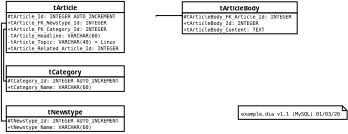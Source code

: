 <?xml version="1.0"?>
<diagram xmlns:dia="http://www.lysator.liu.se/~alla/dia/">
  <diagramdata>
    <attribute name="background">
      <color val="#ffffff"/>
    </attribute>
    <attribute name="paper">
      <composite type="paper">
        <attribute name="name">
          <string>#A4#</string>
        </attribute>
        <attribute name="tmargin">
          <real val="2.02"/>
        </attribute>
        <attribute name="bmargin">
          <real val="2.02"/>
        </attribute>
        <attribute name="lmargin">
          <real val="1.52"/>
        </attribute>
        <attribute name="rmargin">
          <real val="1.52"/>
        </attribute>
        <attribute name="is_portrait">
          <boolean val="false"/>
        </attribute>
        <attribute name="scaling">
          <real val="0.4"/>
        </attribute>
        <attribute name="fitto">
          <boolean val="false"/>
        </attribute>
      </composite>
    </attribute>
  </diagramdata>
  <layer name="Background" visible="true">
    <object type="UML - Class" version="0" id="O0">
      <attribute name="obj_pos">
        <point val="1,0.95"/>
      </attribute>
      <attribute name="obj_bb">
        <rectangle val="0.95,0.9;19.788,7.4"/>
      </attribute>
      <attribute name="elem_corner">
        <point val="1,0.95"/>
      </attribute>
      <attribute name="elem_width">
        <real val="18.738"/>
      </attribute>
      <attribute name="elem_height">
        <real val="6.4"/>
      </attribute>
      <attribute name="name">
        <string>#tArticle#</string>
      </attribute>
      <attribute name="stereotype">
        <string/>
      </attribute>
      <attribute name="abstract">
        <boolean val="false"/>
      </attribute>
      <attribute name="suppress_attributes">
        <boolean val="false"/>
      </attribute>
      <attribute name="suppress_operations">
        <boolean val="false"/>
      </attribute>
      <attribute name="visible_attributes">
        <boolean val="true"/>
      </attribute>
      <attribute name="visible_operations">
        <boolean val="false"/>
      </attribute>
      <attribute name="attributes">
        <composite type="umlattribute">
          <attribute name="name">
            <string>#tArticle_Id#</string>
          </attribute>
          <attribute name="type">
            <string>#INTEGER AUTO_INCREMENT#</string>
          </attribute>
          <attribute name="value">
            <string/>
          </attribute>
          <attribute name="visibility">
            <enum val="2"/>
          </attribute>
          <attribute name="abstract">
            <boolean val="false"/>
          </attribute>
          <attribute name="class_scope">
            <boolean val="false"/>
          </attribute>
        </composite>
        <composite type="umlattribute">
          <attribute name="name">
            <string>#tArticle_FK_Newstype_Id#</string>
          </attribute>
          <attribute name="type">
            <string>#INTEGER#</string>
          </attribute>
          <attribute name="value">
            <string/>
          </attribute>
          <attribute name="visibility">
            <enum val="0"/>
          </attribute>
          <attribute name="abstract">
            <boolean val="false"/>
          </attribute>
          <attribute name="class_scope">
            <boolean val="false"/>
          </attribute>
        </composite>
        <composite type="umlattribute">
          <attribute name="name">
            <string>#tArticle_FK_Category_Id#</string>
          </attribute>
          <attribute name="type">
            <string>#INTEGER#</string>
          </attribute>
          <attribute name="value">
            <string/>
          </attribute>
          <attribute name="visibility">
            <enum val="0"/>
          </attribute>
          <attribute name="abstract">
            <boolean val="false"/>
          </attribute>
          <attribute name="class_scope">
            <boolean val="false"/>
          </attribute>
        </composite>
        <composite type="umlattribute">
          <attribute name="name">
            <string>#tArticle_Headline#</string>
          </attribute>
          <attribute name="type">
            <string>#VARCHAR(60)#</string>
          </attribute>
          <attribute name="value">
            <string/>
          </attribute>
          <attribute name="visibility">
            <enum val="1"/>
          </attribute>
          <attribute name="abstract">
            <boolean val="false"/>
          </attribute>
          <attribute name="class_scope">
            <boolean val="false"/>
          </attribute>
        </composite>
        <composite type="umlattribute">
          <attribute name="name">
            <string>#tArticle_Topic#</string>
          </attribute>
          <attribute name="type">
            <string>#VARCHAR(40)#</string>
          </attribute>
          <attribute name="value">
            <string>#Linux#</string>
          </attribute>
          <attribute name="visibility">
            <enum val="1"/>
          </attribute>
          <attribute name="abstract">
            <boolean val="false"/>
          </attribute>
          <attribute name="class_scope">
            <boolean val="false"/>
          </attribute>
        </composite>
        <composite type="umlattribute">
          <attribute name="name">
            <string>#tArticle_Related_Article_Id#</string>
          </attribute>
          <attribute name="type">
            <string>#INTEGER#</string>
          </attribute>
          <attribute name="value">
            <string/>
          </attribute>
          <attribute name="visibility">
            <enum val="0"/>
          </attribute>
          <attribute name="abstract">
            <boolean val="false"/>
          </attribute>
          <attribute name="class_scope">
            <boolean val="false"/>
          </attribute>
        </composite>
      </attribute>
      <attribute name="operations"/>
      <attribute name="template">
        <boolean val="false"/>
      </attribute>
      <attribute name="templates"/>
    </object>
    <object type="UML - Class" version="0" id="O1">
      <attribute name="obj_pos">
        <point val="23,1"/>
      </attribute>
      <attribute name="obj_bb">
        <rectangle val="22.95,0.95;41.303,5.05"/>
      </attribute>
      <attribute name="elem_corner">
        <point val="23,1"/>
      </attribute>
      <attribute name="elem_width">
        <real val="18.253"/>
      </attribute>
      <attribute name="elem_height">
        <real val="4"/>
      </attribute>
      <attribute name="name">
        <string>#tArticleBody#</string>
      </attribute>
      <attribute name="stereotype">
        <string/>
      </attribute>
      <attribute name="abstract">
        <boolean val="false"/>
      </attribute>
      <attribute name="suppress_attributes">
        <boolean val="false"/>
      </attribute>
      <attribute name="suppress_operations">
        <boolean val="false"/>
      </attribute>
      <attribute name="visible_attributes">
        <boolean val="true"/>
      </attribute>
      <attribute name="visible_operations">
        <boolean val="false"/>
      </attribute>
      <attribute name="attributes">
        <composite type="umlattribute">
          <attribute name="name">
            <string>#tArticleBody_FK_Article_Id#</string>
          </attribute>
          <attribute name="type">
            <string>#INTEGER#</string>
          </attribute>
          <attribute name="value">
            <string/>
          </attribute>
          <attribute name="visibility">
            <enum val="2"/>
          </attribute>
          <attribute name="abstract">
            <boolean val="false"/>
          </attribute>
          <attribute name="class_scope">
            <boolean val="false"/>
          </attribute>
        </composite>
        <composite type="umlattribute">
          <attribute name="name">
            <string>#tArticleBody_Id#</string>
          </attribute>
          <attribute name="type">
            <string>#INTEGER#</string>
          </attribute>
          <attribute name="value">
            <string/>
          </attribute>
          <attribute name="visibility">
            <enum val="0"/>
          </attribute>
          <attribute name="abstract">
            <boolean val="false"/>
          </attribute>
          <attribute name="class_scope">
            <boolean val="false"/>
          </attribute>
        </composite>
        <composite type="umlattribute">
          <attribute name="name">
            <string>#tArticleBody_Content#</string>
          </attribute>
          <attribute name="type">
            <string>#TEXT#</string>
          </attribute>
          <attribute name="value">
            <string/>
          </attribute>
          <attribute name="visibility">
            <enum val="0"/>
          </attribute>
          <attribute name="abstract">
            <boolean val="false"/>
          </attribute>
          <attribute name="class_scope">
            <boolean val="false"/>
          </attribute>
        </composite>
      </attribute>
      <attribute name="operations"/>
      <attribute name="template">
        <boolean val="false"/>
      </attribute>
      <attribute name="templates"/>
    </object>
    <object type="UML - Class" version="0" id="O2">
      <attribute name="obj_pos">
        <point val="1,14"/>
      </attribute>
      <attribute name="obj_bb">
        <rectangle val="0.95,13.95;19.788,17.25"/>
      </attribute>
      <attribute name="elem_corner">
        <point val="1,14"/>
      </attribute>
      <attribute name="elem_width">
        <real val="18.738"/>
      </attribute>
      <attribute name="elem_height">
        <real val="3.2"/>
      </attribute>
      <attribute name="name">
        <string>#tNewstype#</string>
      </attribute>
      <attribute name="stereotype">
        <string/>
      </attribute>
      <attribute name="abstract">
        <boolean val="false"/>
      </attribute>
      <attribute name="suppress_attributes">
        <boolean val="false"/>
      </attribute>
      <attribute name="suppress_operations">
        <boolean val="false"/>
      </attribute>
      <attribute name="visible_attributes">
        <boolean val="true"/>
      </attribute>
      <attribute name="visible_operations">
        <boolean val="false"/>
      </attribute>
      <attribute name="attributes">
        <composite type="umlattribute">
          <attribute name="name">
            <string>#tNewstype_Id#</string>
          </attribute>
          <attribute name="type">
            <string>#INTEGER AUTO_INCREMENT#</string>
          </attribute>
          <attribute name="value">
            <string/>
          </attribute>
          <attribute name="visibility">
            <enum val="2"/>
          </attribute>
          <attribute name="abstract">
            <boolean val="false"/>
          </attribute>
          <attribute name="class_scope">
            <boolean val="false"/>
          </attribute>
        </composite>
        <composite type="umlattribute">
          <attribute name="name">
            <string>#tNewstype_Name#</string>
          </attribute>
          <attribute name="type">
            <string>#VARCHAR(60)#</string>
          </attribute>
          <attribute name="value">
            <string/>
          </attribute>
          <attribute name="visibility">
            <enum val="0"/>
          </attribute>
          <attribute name="abstract">
            <boolean val="false"/>
          </attribute>
          <attribute name="class_scope">
            <boolean val="false"/>
          </attribute>
        </composite>
      </attribute>
      <attribute name="operations"/>
      <attribute name="template">
        <boolean val="false"/>
      </attribute>
      <attribute name="templates"/>
    </object>
    <object type="UML - Class" version="0" id="O3">
      <attribute name="obj_pos">
        <point val="1,9"/>
      </attribute>
      <attribute name="obj_bb">
        <rectangle val="0.95,8.95;19.788,12.25"/>
      </attribute>
      <attribute name="elem_corner">
        <point val="1,9"/>
      </attribute>
      <attribute name="elem_width">
        <real val="18.738"/>
      </attribute>
      <attribute name="elem_height">
        <real val="3.2"/>
      </attribute>
      <attribute name="name">
        <string>#tCategory#</string>
      </attribute>
      <attribute name="stereotype">
        <string/>
      </attribute>
      <attribute name="abstract">
        <boolean val="false"/>
      </attribute>
      <attribute name="suppress_attributes">
        <boolean val="false"/>
      </attribute>
      <attribute name="suppress_operations">
        <boolean val="false"/>
      </attribute>
      <attribute name="visible_attributes">
        <boolean val="true"/>
      </attribute>
      <attribute name="visible_operations">
        <boolean val="false"/>
      </attribute>
      <attribute name="attributes">
        <composite type="umlattribute">
          <attribute name="name">
            <string>#tCategory_Id#</string>
          </attribute>
          <attribute name="type">
            <string>#INTEGER AUTO_INCREMENT#</string>
          </attribute>
          <attribute name="value">
            <string/>
          </attribute>
          <attribute name="visibility">
            <enum val="2"/>
          </attribute>
          <attribute name="abstract">
            <boolean val="false"/>
          </attribute>
          <attribute name="class_scope">
            <boolean val="false"/>
          </attribute>
        </composite>
        <composite type="umlattribute">
          <attribute name="name">
            <string>#tCategory_Name#</string>
          </attribute>
          <attribute name="type">
            <string>#VARCHAR(60)#</string>
          </attribute>
          <attribute name="value">
            <string/>
          </attribute>
          <attribute name="visibility">
            <enum val="0"/>
          </attribute>
          <attribute name="abstract">
            <boolean val="false"/>
          </attribute>
          <attribute name="class_scope">
            <boolean val="false"/>
          </attribute>
        </composite>
      </attribute>
      <attribute name="operations"/>
      <attribute name="template">
        <boolean val="false"/>
      </attribute>
      <attribute name="templates"/>
    </object>
    <object type="UML - Association" version="0" id="O4">
      <attribute name="obj_pos">
        <point val="19.738,2.85"/>
      </attribute>
      <attribute name="obj_bb">
        <rectangle val="18.288,1.271;24.45,4.5"/>
      </attribute>
      <attribute name="orth_points">
        <point val="19.738,2.85"/>
        <point val="19.738,2.721"/>
        <point val="23,2.721"/>
        <point val="23,2.9"/>
      </attribute>
      <attribute name="orth_orient">
        <enum val="1"/>
        <enum val="0"/>
        <enum val="1"/>
      </attribute>
      <attribute name="name">
        <string/>
      </attribute>
      <attribute name="direction">
        <enum val="0"/>
      </attribute>
      <attribute name="ends">
        <composite>
          <attribute name="role">
            <string/>
          </attribute>
          <attribute name="multiplicity">
            <string/>
          </attribute>
          <attribute name="arrow">
            <boolean val="false"/>
          </attribute>
          <attribute name="aggregate">
            <enum val="0"/>
          </attribute>
        </composite>
        <composite>
          <attribute name="role">
            <string/>
          </attribute>
          <attribute name="multiplicity">
            <string/>
          </attribute>
          <attribute name="arrow">
            <boolean val="false"/>
          </attribute>
          <attribute name="aggregate">
            <enum val="0"/>
          </attribute>
        </composite>
      </attribute>
      <connections>
        <connection handle="0" to="O0" connection="9"/>
        <connection handle="1" to="O1" connection="8"/>
      </connections>
    </object>
    <object type="UML - Association" version="0" id="O5">
      <attribute name="obj_pos">
        <point val="1,3.65"/>
      </attribute>
      <attribute name="obj_bb">
        <rectangle val="-1.062,2.2;2.45,17.35"/>
      </attribute>
      <attribute name="orth_points">
        <point val="1,3.65"/>
        <point val="1,3.671"/>
        <point val="0.388,3.671"/>
        <point val="0.388,15.9"/>
        <point val="1,15.9"/>
      </attribute>
      <attribute name="orth_orient">
        <enum val="1"/>
        <enum val="0"/>
        <enum val="1"/>
        <enum val="0"/>
      </attribute>
      <attribute name="name">
        <string/>
      </attribute>
      <attribute name="direction">
        <enum val="0"/>
      </attribute>
      <attribute name="ends">
        <composite>
          <attribute name="role">
            <string/>
          </attribute>
          <attribute name="multiplicity">
            <string/>
          </attribute>
          <attribute name="arrow">
            <boolean val="false"/>
          </attribute>
          <attribute name="aggregate">
            <enum val="0"/>
          </attribute>
        </composite>
        <composite>
          <attribute name="role">
            <string/>
          </attribute>
          <attribute name="multiplicity">
            <string/>
          </attribute>
          <attribute name="arrow">
            <boolean val="false"/>
          </attribute>
          <attribute name="aggregate">
            <enum val="0"/>
          </attribute>
        </composite>
      </attribute>
      <connections>
        <connection handle="0" to="O0" connection="10"/>
        <connection handle="1" to="O2" connection="8"/>
      </connections>
    </object>
    <object type="UML - Association" version="0" id="O6">
      <attribute name="obj_pos">
        <point val="1,4.45"/>
      </attribute>
      <attribute name="obj_bb">
        <rectangle val="-0.777,2.977;2.45,12.35"/>
      </attribute>
      <attribute name="orth_points">
        <point val="1,4.45"/>
        <point val="1,4.427"/>
        <point val="0.673,4.427"/>
        <point val="0.673,10.9"/>
        <point val="1,10.9"/>
      </attribute>
      <attribute name="orth_orient">
        <enum val="1"/>
        <enum val="0"/>
        <enum val="1"/>
        <enum val="0"/>
      </attribute>
      <attribute name="name">
        <string/>
      </attribute>
      <attribute name="direction">
        <enum val="0"/>
      </attribute>
      <attribute name="ends">
        <composite>
          <attribute name="role">
            <string/>
          </attribute>
          <attribute name="multiplicity">
            <string/>
          </attribute>
          <attribute name="arrow">
            <boolean val="false"/>
          </attribute>
          <attribute name="aggregate">
            <enum val="0"/>
          </attribute>
        </composite>
        <composite>
          <attribute name="role">
            <string/>
          </attribute>
          <attribute name="multiplicity">
            <string/>
          </attribute>
          <attribute name="arrow">
            <boolean val="false"/>
          </attribute>
          <attribute name="aggregate">
            <enum val="0"/>
          </attribute>
        </composite>
      </attribute>
      <connections>
        <connection handle="0" to="O0" connection="12"/>
        <connection handle="1" to="O3" connection="8"/>
      </connections>
    </object>
    <object type="UML - Note" version="0" id="O7">
      <attribute name="obj_pos">
        <point val="30,14"/>
      </attribute>
      <attribute name="obj_bb">
        <rectangle val="29.95,13.95;47.148,15.75"/>
      </attribute>
      <attribute name="elem_corner">
        <point val="30,14"/>
      </attribute>
      <attribute name="elem_width">
        <real val="17.098"/>
      </attribute>
      <attribute name="elem_height">
        <real val="1.7"/>
      </attribute>
      <attribute name="text">
        <composite type="text">
          <attribute name="string">
            <string>#example.dia v1.1 (MySQL) 01/03/20#</string>
          </attribute>
          <attribute name="font">
            <font name="Courier"/>
          </attribute>
          <attribute name="height">
            <real val="0.8"/>
          </attribute>
          <attribute name="pos">
            <point val="30.35,15.245"/>
          </attribute>
          <attribute name="color">
            <color val="#000000"/>
          </attribute>
          <attribute name="alignment">
            <enum val="0"/>
          </attribute>
        </composite>
      </attribute>
    </object>
  </layer>
</diagram>
